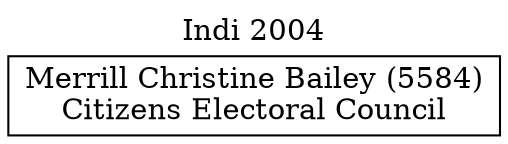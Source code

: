 // House preference flow
digraph "Merrill Christine Bailey (5584)_Indi_2004" {
	graph [label="Indi 2004" labelloc=t mclimit=10]
	node [shape=box]
	"Merrill Christine Bailey (5584)" [label="Merrill Christine Bailey (5584)
Citizens Electoral Council"]
}
